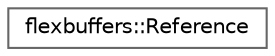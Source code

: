 digraph "Graphical Class Hierarchy"
{
 // LATEX_PDF_SIZE
  bgcolor="transparent";
  edge [fontname=Helvetica,fontsize=10,labelfontname=Helvetica,labelfontsize=10];
  node [fontname=Helvetica,fontsize=10,shape=box,height=0.2,width=0.4];
  rankdir="LR";
  Node0 [id="Node000000",label="flexbuffers::Reference",height=0.2,width=0.4,color="grey40", fillcolor="white", style="filled",URL="$classflexbuffers_1_1Reference.html",tooltip=" "];
}
